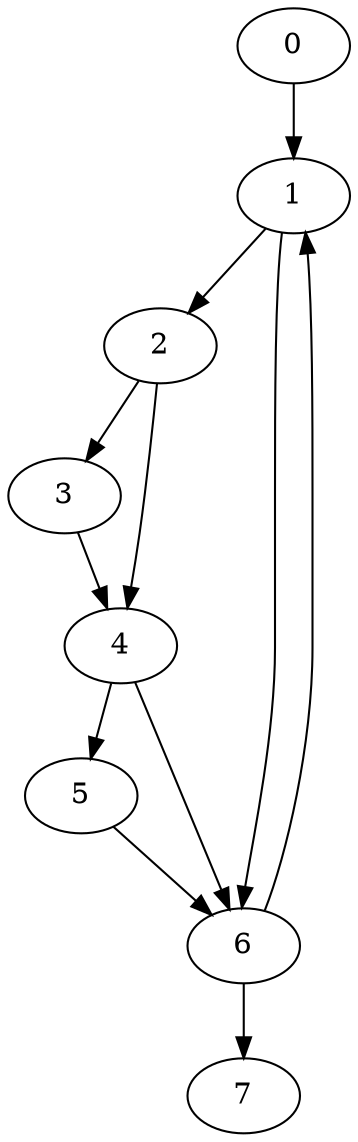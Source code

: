 digraph {
	0
	1
	2
	3
	4
	5
	6
	7
	1 -> 6
	4 -> 6
	5 -> 6
	6 -> 7
	0 -> 1
	6 -> 1
	1 -> 2
	2 -> 3
	2 -> 4
	3 -> 4
	4 -> 5
}

